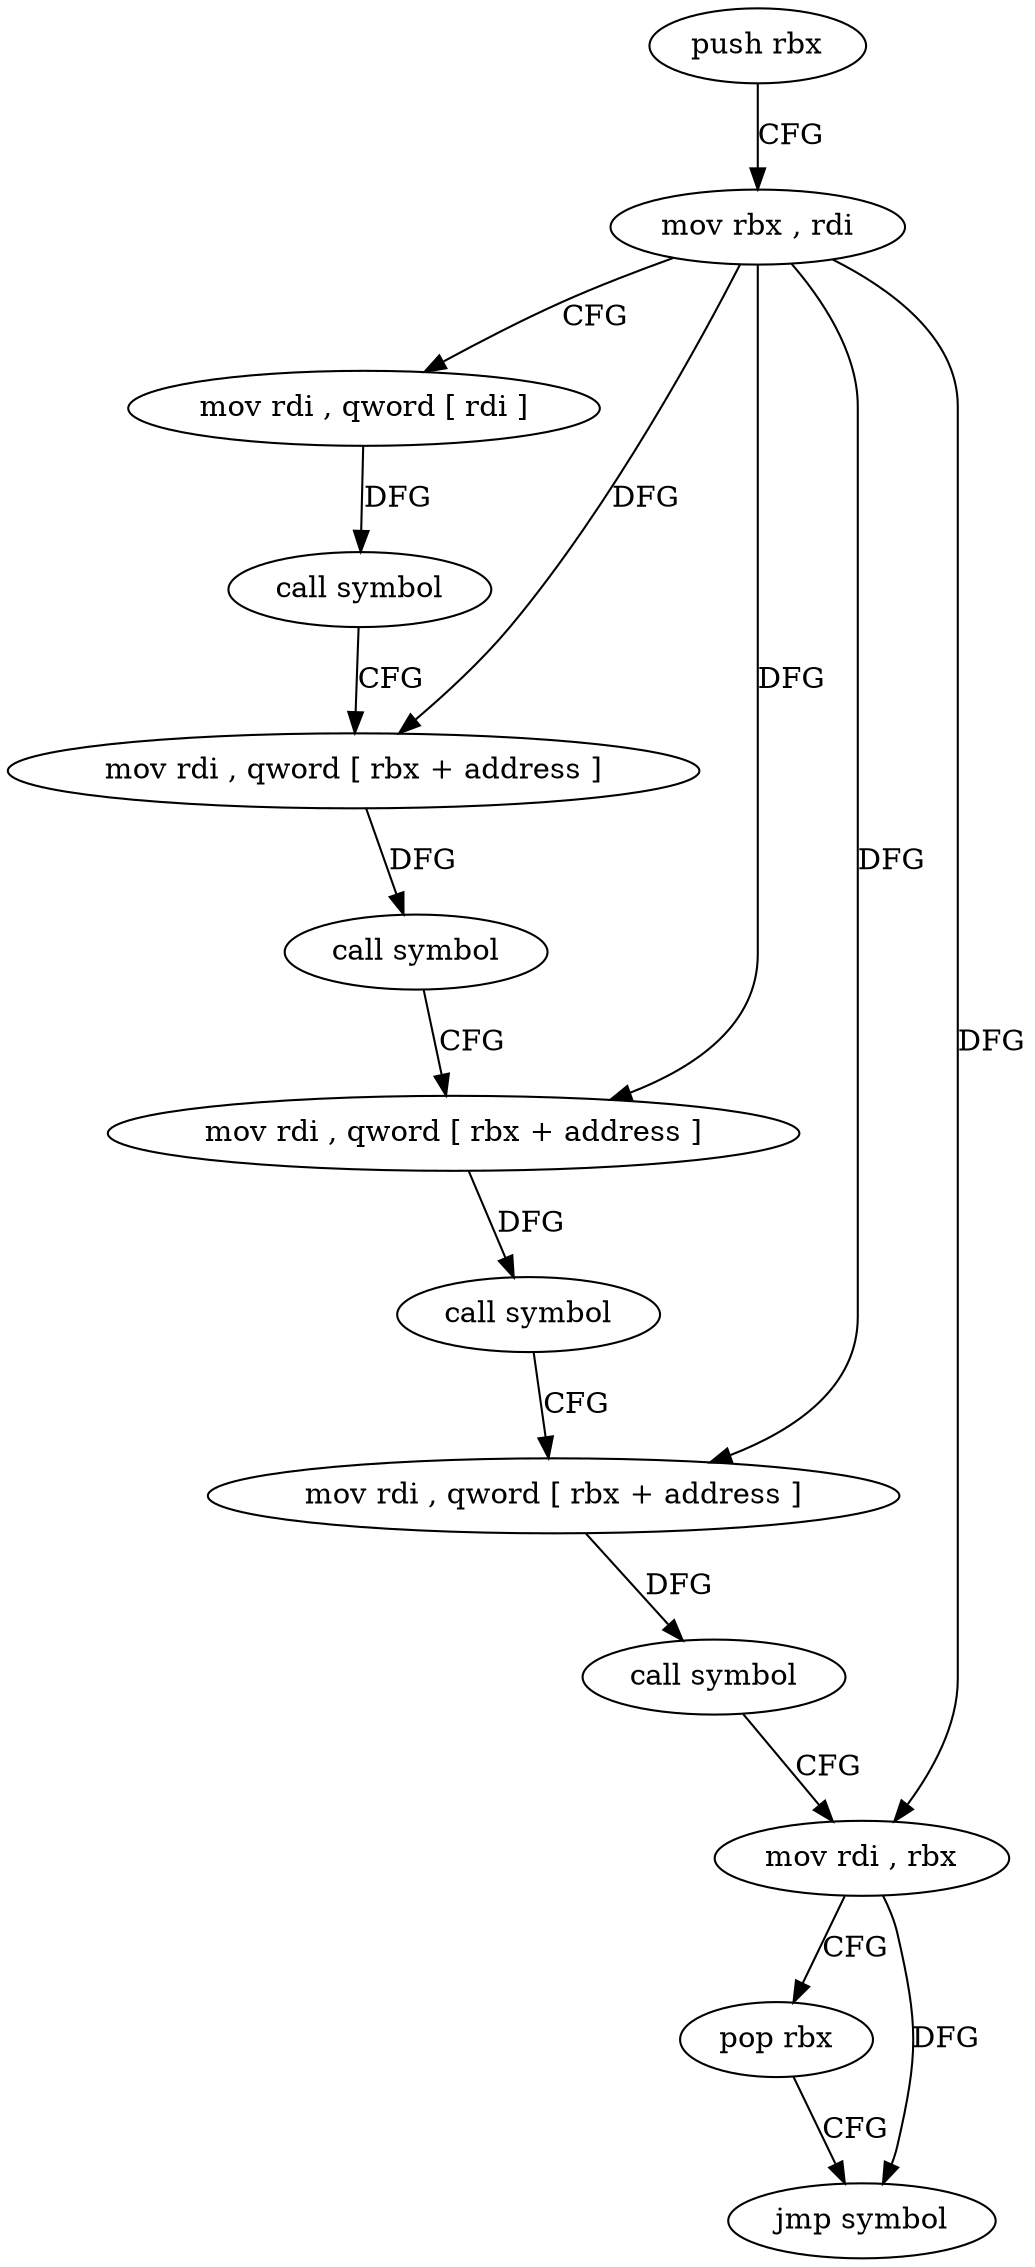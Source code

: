 digraph "func" {
"4221664" [label = "push rbx" ]
"4221665" [label = "mov rbx , rdi" ]
"4221668" [label = "mov rdi , qword [ rdi ]" ]
"4221671" [label = "call symbol" ]
"4221676" [label = "mov rdi , qword [ rbx + address ]" ]
"4221680" [label = "call symbol" ]
"4221685" [label = "mov rdi , qword [ rbx + address ]" ]
"4221689" [label = "call symbol" ]
"4221694" [label = "mov rdi , qword [ rbx + address ]" ]
"4221698" [label = "call symbol" ]
"4221703" [label = "mov rdi , rbx" ]
"4221706" [label = "pop rbx" ]
"4221707" [label = "jmp symbol" ]
"4221664" -> "4221665" [ label = "CFG" ]
"4221665" -> "4221668" [ label = "CFG" ]
"4221665" -> "4221676" [ label = "DFG" ]
"4221665" -> "4221685" [ label = "DFG" ]
"4221665" -> "4221694" [ label = "DFG" ]
"4221665" -> "4221703" [ label = "DFG" ]
"4221668" -> "4221671" [ label = "DFG" ]
"4221671" -> "4221676" [ label = "CFG" ]
"4221676" -> "4221680" [ label = "DFG" ]
"4221680" -> "4221685" [ label = "CFG" ]
"4221685" -> "4221689" [ label = "DFG" ]
"4221689" -> "4221694" [ label = "CFG" ]
"4221694" -> "4221698" [ label = "DFG" ]
"4221698" -> "4221703" [ label = "CFG" ]
"4221703" -> "4221706" [ label = "CFG" ]
"4221703" -> "4221707" [ label = "DFG" ]
"4221706" -> "4221707" [ label = "CFG" ]
}
